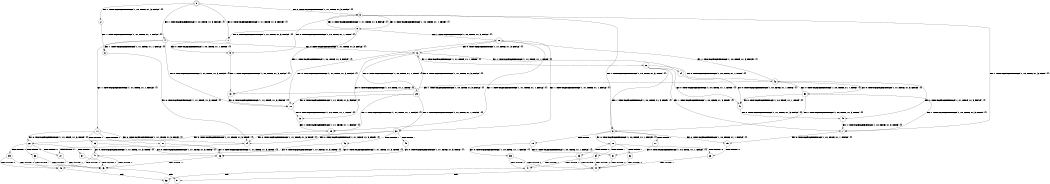 digraph BCG {
size = "7, 10.5";
center = TRUE;
node [shape = circle];
0 [peripheries = 2];
0 -> 1 [label = "EX !0 !ATOMIC_EXCH_BRANCH (1, +1, TRUE, +1, 3, FALSE) !{}"];
0 -> 2 [label = "EX !1 !ATOMIC_EXCH_BRANCH (1, +0, TRUE, +1, 3, FALSE) !{}"];
0 -> 3 [label = "EX !0 !ATOMIC_EXCH_BRANCH (1, +1, TRUE, +1, 3, FALSE) !{}"];
0 -> 4 [label = "EX !1 !ATOMIC_EXCH_BRANCH (1, +0, TRUE, +1, 3, FALSE) !{}"];
1 -> 5 [label = "EX !0 !ATOMIC_EXCH_BRANCH (1, +0, TRUE, +1, 1, TRUE) !{}"];
2 -> 6 [label = "EX !1 !ATOMIC_EXCH_BRANCH (1, +1, TRUE, +1, 1, FALSE) !{}"];
3 -> 5 [label = "EX !0 !ATOMIC_EXCH_BRANCH (1, +0, TRUE, +1, 1, TRUE) !{}"];
3 -> 7 [label = "EX !1 !ATOMIC_EXCH_BRANCH (1, +0, TRUE, +1, 3, TRUE) !{}"];
3 -> 8 [label = "EX !0 !ATOMIC_EXCH_BRANCH (1, +0, TRUE, +1, 1, TRUE) !{}"];
3 -> 9 [label = "EX !1 !ATOMIC_EXCH_BRANCH (1, +0, TRUE, +1, 3, TRUE) !{}"];
4 -> 6 [label = "EX !1 !ATOMIC_EXCH_BRANCH (1, +1, TRUE, +1, 1, FALSE) !{}"];
4 -> 10 [label = "EX !0 !ATOMIC_EXCH_BRANCH (1, +1, TRUE, +1, 3, FALSE) !{}"];
4 -> 11 [label = "EX !1 !ATOMIC_EXCH_BRANCH (1, +1, TRUE, +1, 1, FALSE) !{}"];
4 -> 12 [label = "EX !0 !ATOMIC_EXCH_BRANCH (1, +1, TRUE, +1, 3, FALSE) !{}"];
5 -> 13 [label = "EX !1 !ATOMIC_EXCH_BRANCH (1, +0, TRUE, +1, 3, FALSE) !{}"];
6 -> 14 [label = "EX !0 !ATOMIC_EXCH_BRANCH (1, +1, TRUE, +1, 3, TRUE) !{}"];
7 -> 15 [label = "EX !0 !ATOMIC_EXCH_BRANCH (1, +0, TRUE, +1, 1, FALSE) !{}"];
8 -> 1 [label = "EX !0 !ATOMIC_EXCH_BRANCH (1, +1, TRUE, +1, 3, FALSE) !{}"];
8 -> 13 [label = "EX !1 !ATOMIC_EXCH_BRANCH (1, +0, TRUE, +1, 3, FALSE) !{}"];
8 -> 3 [label = "EX !0 !ATOMIC_EXCH_BRANCH (1, +1, TRUE, +1, 3, FALSE) !{}"];
8 -> 16 [label = "EX !1 !ATOMIC_EXCH_BRANCH (1, +0, TRUE, +1, 3, FALSE) !{}"];
9 -> 15 [label = "EX !0 !ATOMIC_EXCH_BRANCH (1, +0, TRUE, +1, 1, FALSE) !{}"];
9 -> 17 [label = "TERMINATE !1"];
9 -> 18 [label = "EX !0 !ATOMIC_EXCH_BRANCH (1, +0, TRUE, +1, 1, FALSE) !{}"];
9 -> 19 [label = "TERMINATE !1"];
10 -> 20 [label = "EX !0 !ATOMIC_EXCH_BRANCH (1, +0, TRUE, +1, 1, TRUE) !{}"];
11 -> 14 [label = "EX !0 !ATOMIC_EXCH_BRANCH (1, +1, TRUE, +1, 3, TRUE) !{}"];
11 -> 21 [label = "TERMINATE !1"];
11 -> 22 [label = "EX !0 !ATOMIC_EXCH_BRANCH (1, +1, TRUE, +1, 3, TRUE) !{}"];
11 -> 23 [label = "TERMINATE !1"];
12 -> 20 [label = "EX !0 !ATOMIC_EXCH_BRANCH (1, +0, TRUE, +1, 1, TRUE) !{}"];
12 -> 24 [label = "EX !1 !ATOMIC_EXCH_BRANCH (1, +1, TRUE, +1, 1, TRUE) !{}"];
12 -> 25 [label = "EX !0 !ATOMIC_EXCH_BRANCH (1, +0, TRUE, +1, 1, TRUE) !{}"];
12 -> 26 [label = "EX !1 !ATOMIC_EXCH_BRANCH (1, +1, TRUE, +1, 1, TRUE) !{}"];
13 -> 10 [label = "EX !0 !ATOMIC_EXCH_BRANCH (1, +1, TRUE, +1, 3, FALSE) !{}"];
14 -> 27 [label = "TERMINATE !0"];
15 -> 28 [label = "TERMINATE !0"];
16 -> 10 [label = "EX !0 !ATOMIC_EXCH_BRANCH (1, +1, TRUE, +1, 3, FALSE) !{}"];
16 -> 29 [label = "EX !1 !ATOMIC_EXCH_BRANCH (1, +1, TRUE, +1, 1, FALSE) !{}"];
16 -> 12 [label = "EX !0 !ATOMIC_EXCH_BRANCH (1, +1, TRUE, +1, 3, FALSE) !{}"];
16 -> 30 [label = "EX !1 !ATOMIC_EXCH_BRANCH (1, +1, TRUE, +1, 1, FALSE) !{}"];
17 -> 31 [label = "EX !0 !ATOMIC_EXCH_BRANCH (1, +0, TRUE, +1, 1, FALSE) !{}"];
18 -> 28 [label = "TERMINATE !0"];
18 -> 32 [label = "TERMINATE !1"];
18 -> 33 [label = "TERMINATE !0"];
18 -> 34 [label = "TERMINATE !1"];
19 -> 31 [label = "EX !0 !ATOMIC_EXCH_BRANCH (1, +0, TRUE, +1, 1, FALSE) !{}"];
19 -> 35 [label = "EX !0 !ATOMIC_EXCH_BRANCH (1, +0, TRUE, +1, 1, FALSE) !{}"];
20 -> 29 [label = "EX !1 !ATOMIC_EXCH_BRANCH (1, +1, TRUE, +1, 1, FALSE) !{}"];
21 -> 36 [label = "EX !0 !ATOMIC_EXCH_BRANCH (1, +1, TRUE, +1, 3, TRUE) !{}"];
22 -> 27 [label = "TERMINATE !0"];
22 -> 37 [label = "TERMINATE !1"];
22 -> 38 [label = "TERMINATE !0"];
22 -> 39 [label = "TERMINATE !1"];
23 -> 36 [label = "EX !0 !ATOMIC_EXCH_BRANCH (1, +1, TRUE, +1, 3, TRUE) !{}"];
23 -> 40 [label = "EX !0 !ATOMIC_EXCH_BRANCH (1, +1, TRUE, +1, 3, TRUE) !{}"];
24 -> 41 [label = "EX !0 !ATOMIC_EXCH_BRANCH (1, +0, TRUE, +1, 1, TRUE) !{}"];
25 -> 10 [label = "EX !0 !ATOMIC_EXCH_BRANCH (1, +1, TRUE, +1, 3, FALSE) !{}"];
25 -> 29 [label = "EX !1 !ATOMIC_EXCH_BRANCH (1, +1, TRUE, +1, 1, FALSE) !{}"];
25 -> 12 [label = "EX !0 !ATOMIC_EXCH_BRANCH (1, +1, TRUE, +1, 3, FALSE) !{}"];
25 -> 30 [label = "EX !1 !ATOMIC_EXCH_BRANCH (1, +1, TRUE, +1, 1, FALSE) !{}"];
26 -> 41 [label = "EX !0 !ATOMIC_EXCH_BRANCH (1, +0, TRUE, +1, 1, TRUE) !{}"];
26 -> 7 [label = "EX !1 !ATOMIC_EXCH_BRANCH (1, +0, TRUE, +1, 3, TRUE) !{}"];
26 -> 42 [label = "EX !0 !ATOMIC_EXCH_BRANCH (1, +0, TRUE, +1, 1, TRUE) !{}"];
26 -> 9 [label = "EX !1 !ATOMIC_EXCH_BRANCH (1, +0, TRUE, +1, 3, TRUE) !{}"];
27 -> 43 [label = "TERMINATE !1"];
28 -> 44 [label = "TERMINATE !1"];
29 -> 14 [label = "EX !0 !ATOMIC_EXCH_BRANCH (1, +1, TRUE, +1, 3, TRUE) !{}"];
30 -> 14 [label = "EX !0 !ATOMIC_EXCH_BRANCH (1, +1, TRUE, +1, 3, TRUE) !{}"];
30 -> 45 [label = "TERMINATE !1"];
30 -> 22 [label = "EX !0 !ATOMIC_EXCH_BRANCH (1, +1, TRUE, +1, 3, TRUE) !{}"];
30 -> 46 [label = "TERMINATE !1"];
31 -> 44 [label = "TERMINATE !0"];
32 -> 44 [label = "TERMINATE !0"];
33 -> 44 [label = "TERMINATE !1"];
33 -> 47 [label = "TERMINATE !1"];
34 -> 44 [label = "TERMINATE !0"];
34 -> 47 [label = "TERMINATE !0"];
35 -> 44 [label = "TERMINATE !0"];
35 -> 47 [label = "TERMINATE !0"];
36 -> 43 [label = "TERMINATE !0"];
37 -> 43 [label = "TERMINATE !0"];
38 -> 43 [label = "TERMINATE !1"];
38 -> 48 [label = "TERMINATE !1"];
39 -> 43 [label = "TERMINATE !0"];
39 -> 48 [label = "TERMINATE !0"];
40 -> 43 [label = "TERMINATE !0"];
40 -> 48 [label = "TERMINATE !0"];
41 -> 49 [label = "EX !0 !ATOMIC_EXCH_BRANCH (1, +1, TRUE, +1, 3, FALSE) !{}"];
42 -> 49 [label = "EX !0 !ATOMIC_EXCH_BRANCH (1, +1, TRUE, +1, 3, FALSE) !{}"];
42 -> 13 [label = "EX !1 !ATOMIC_EXCH_BRANCH (1, +0, TRUE, +1, 3, FALSE) !{}"];
42 -> 50 [label = "EX !0 !ATOMIC_EXCH_BRANCH (1, +1, TRUE, +1, 3, FALSE) !{}"];
42 -> 16 [label = "EX !1 !ATOMIC_EXCH_BRANCH (1, +0, TRUE, +1, 3, FALSE) !{}"];
43 -> 51 [label = "exit"];
44 -> 51 [label = "exit"];
45 -> 36 [label = "EX !0 !ATOMIC_EXCH_BRANCH (1, +1, TRUE, +1, 3, TRUE) !{}"];
46 -> 36 [label = "EX !0 !ATOMIC_EXCH_BRANCH (1, +1, TRUE, +1, 3, TRUE) !{}"];
46 -> 40 [label = "EX !0 !ATOMIC_EXCH_BRANCH (1, +1, TRUE, +1, 3, TRUE) !{}"];
47 -> 52 [label = "exit"];
48 -> 52 [label = "exit"];
49 -> 7 [label = "EX !1 !ATOMIC_EXCH_BRANCH (1, +0, TRUE, +1, 3, TRUE) !{}"];
50 -> 41 [label = "EX !0 !ATOMIC_EXCH_BRANCH (1, +0, TRUE, +1, 1, TRUE) !{}"];
50 -> 7 [label = "EX !1 !ATOMIC_EXCH_BRANCH (1, +0, TRUE, +1, 3, TRUE) !{}"];
50 -> 42 [label = "EX !0 !ATOMIC_EXCH_BRANCH (1, +0, TRUE, +1, 1, TRUE) !{}"];
50 -> 9 [label = "EX !1 !ATOMIC_EXCH_BRANCH (1, +0, TRUE, +1, 3, TRUE) !{}"];
}
